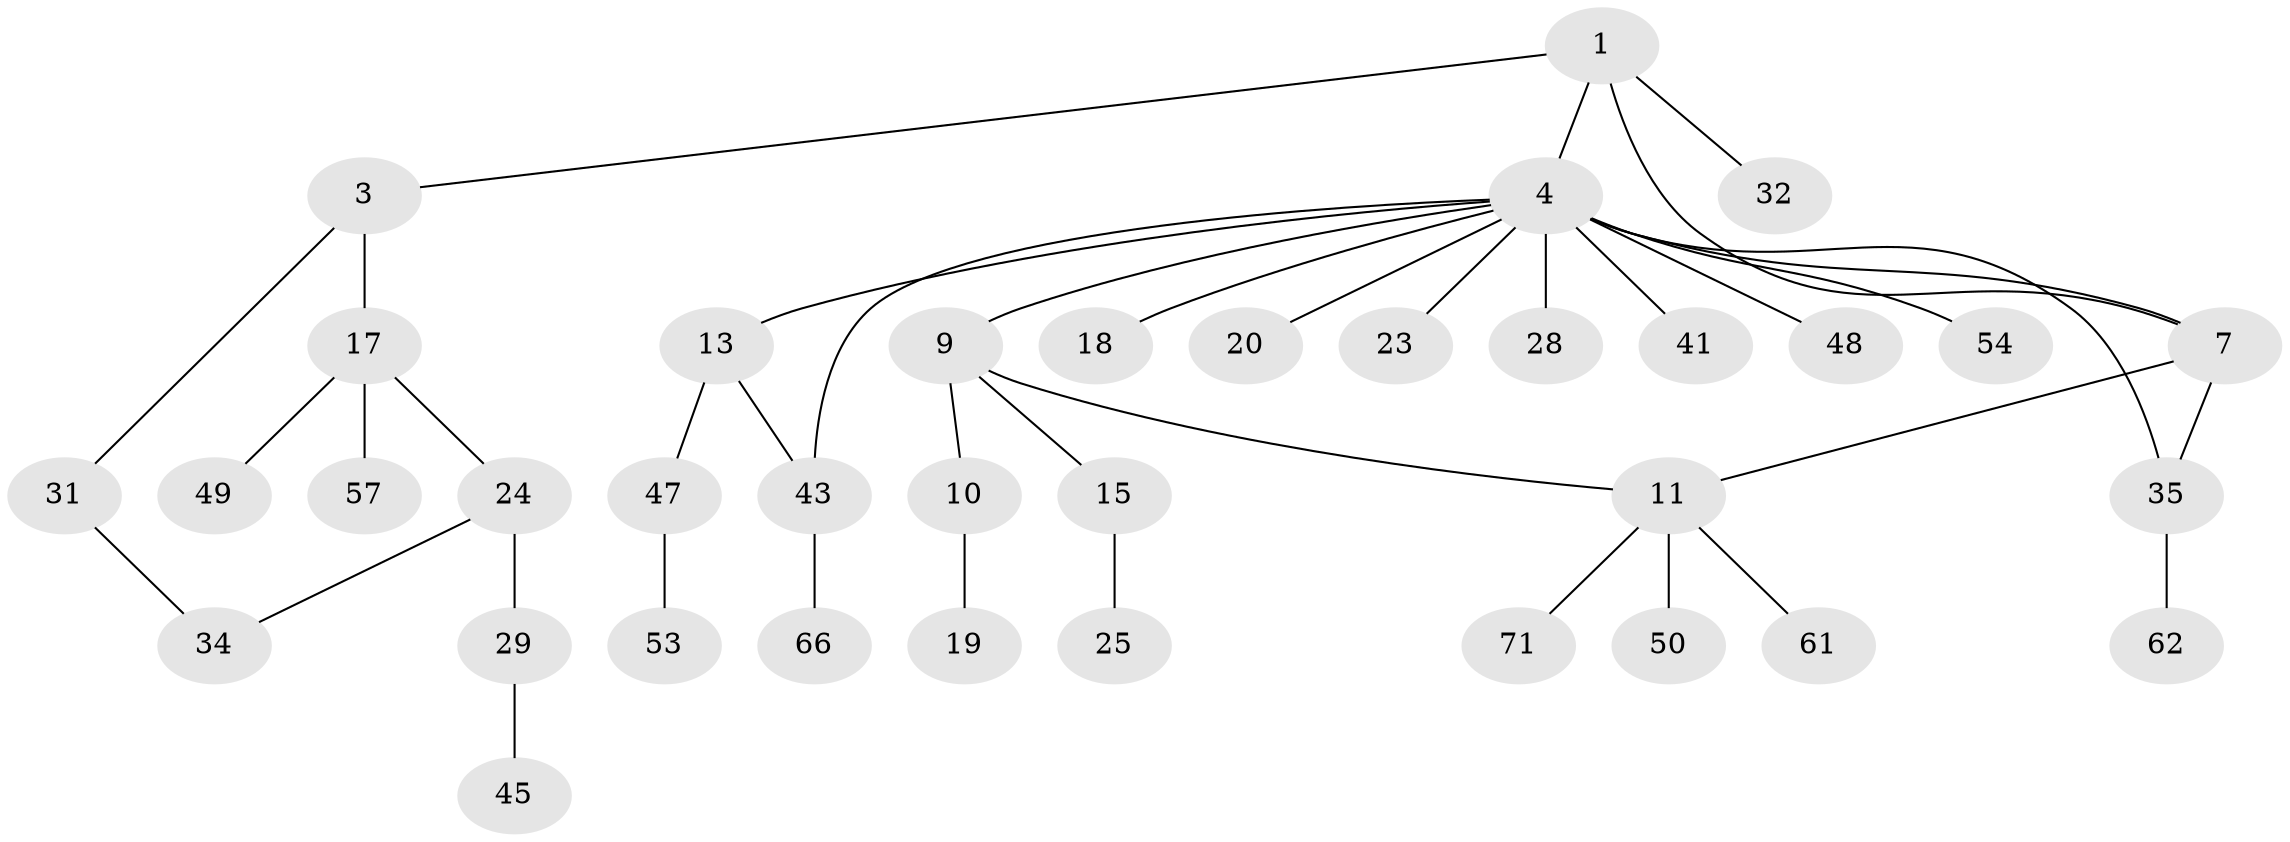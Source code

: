 // original degree distribution, {3: 0.18055555555555555, 4: 0.08333333333333333, 5: 0.027777777777777776, 9: 0.013888888888888888, 6: 0.013888888888888888, 2: 0.2638888888888889, 1: 0.4166666666666667}
// Generated by graph-tools (version 1.1) at 2025/13/03/09/25 04:13:29]
// undirected, 36 vertices, 40 edges
graph export_dot {
graph [start="1"]
  node [color=gray90,style=filled];
  1 [super="+2+51"];
  3 [super="+27+16"];
  4 [super="+5+6+52+14"];
  7 [super="+33+58+37"];
  9;
  10;
  11 [super="+12"];
  13 [super="+26"];
  15;
  17;
  18;
  19;
  20;
  23;
  24;
  25;
  28 [super="+56"];
  29 [super="+42"];
  31;
  32;
  34 [super="+46+36"];
  35 [super="+40+55"];
  41 [super="+44"];
  43;
  45;
  47 [super="+69"];
  48;
  49 [super="+65"];
  50;
  53 [super="+70"];
  54;
  57 [super="+67+59"];
  61;
  62 [super="+63"];
  66;
  71;
  1 -- 3;
  1 -- 32;
  1 -- 4;
  1 -- 7;
  3 -- 17;
  3 -- 31;
  4 -- 9;
  4 -- 54;
  4 -- 41;
  4 -- 43;
  4 -- 7 [weight=2];
  4 -- 48;
  4 -- 18;
  4 -- 20;
  4 -- 28;
  4 -- 13;
  4 -- 35;
  4 -- 23;
  7 -- 35;
  7 -- 11;
  9 -- 10;
  9 -- 11;
  9 -- 15;
  10 -- 19;
  11 -- 50;
  11 -- 61;
  11 -- 71;
  13 -- 43;
  13 -- 47;
  15 -- 25;
  17 -- 24;
  17 -- 49;
  17 -- 57;
  24 -- 29;
  24 -- 34;
  29 -- 45;
  31 -- 34;
  35 -- 62;
  43 -- 66;
  47 -- 53;
}
